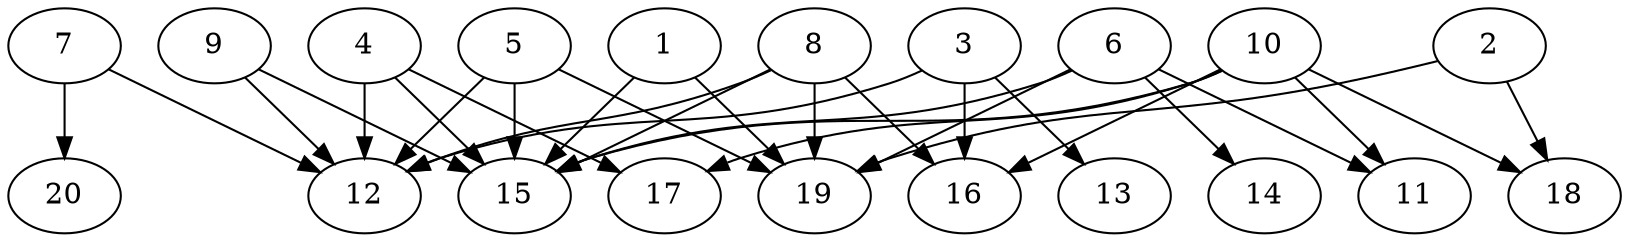 // DAG automatically generated by daggen at Tue Aug  6 16:20:30 2019
// ./daggen --dot -n 20 --ccr 0.3 --fat 0.8 --regular 0.5 --density 0.9 --mindata 5242880 --maxdata 52428800 
digraph G {
  1 [size="61293227", alpha="0.08", expect_size="18387968"] 
  1 -> 15 [size ="18387968"]
  1 -> 19 [size ="18387968"]
  2 [size="111844693", alpha="0.16", expect_size="33553408"] 
  2 -> 18 [size ="33553408"]
  2 -> 19 [size ="33553408"]
  3 [size="42888533", alpha="0.19", expect_size="12866560"] 
  3 -> 12 [size ="12866560"]
  3 -> 13 [size ="12866560"]
  3 -> 16 [size ="12866560"]
  4 [size="43427840", alpha="0.16", expect_size="13028352"] 
  4 -> 12 [size ="13028352"]
  4 -> 15 [size ="13028352"]
  4 -> 17 [size ="13028352"]
  5 [size="69157547", alpha="0.00", expect_size="20747264"] 
  5 -> 12 [size ="20747264"]
  5 -> 15 [size ="20747264"]
  5 -> 19 [size ="20747264"]
  6 [size="58938027", alpha="0.01", expect_size="17681408"] 
  6 -> 11 [size ="17681408"]
  6 -> 14 [size ="17681408"]
  6 -> 15 [size ="17681408"]
  6 -> 19 [size ="17681408"]
  7 [size="159699627", alpha="0.06", expect_size="47909888"] 
  7 -> 12 [size ="47909888"]
  7 -> 20 [size ="47909888"]
  8 [size="87712427", alpha="0.02", expect_size="26313728"] 
  8 -> 12 [size ="26313728"]
  8 -> 15 [size ="26313728"]
  8 -> 16 [size ="26313728"]
  8 -> 19 [size ="26313728"]
  9 [size="123136000", alpha="0.14", expect_size="36940800"] 
  9 -> 12 [size ="36940800"]
  9 -> 15 [size ="36940800"]
  10 [size="50445653", alpha="0.06", expect_size="15133696"] 
  10 -> 11 [size ="15133696"]
  10 -> 15 [size ="15133696"]
  10 -> 16 [size ="15133696"]
  10 -> 17 [size ="15133696"]
  10 -> 18 [size ="15133696"]
  11 [size="156497920", alpha="0.04", expect_size="46949376"] 
  12 [size="65580373", alpha="0.12", expect_size="19674112"] 
  13 [size="37601280", alpha="0.03", expect_size="11280384"] 
  14 [size="30822400", alpha="0.04", expect_size="9246720"] 
  15 [size="157347840", alpha="0.16", expect_size="47204352"] 
  16 [size="158354773", alpha="0.17", expect_size="47506432"] 
  17 [size="166492160", alpha="0.18", expect_size="49947648"] 
  18 [size="53845333", alpha="0.11", expect_size="16153600"] 
  19 [size="66884267", alpha="0.18", expect_size="20065280"] 
  20 [size="22319787", alpha="0.04", expect_size="6695936"] 
}
